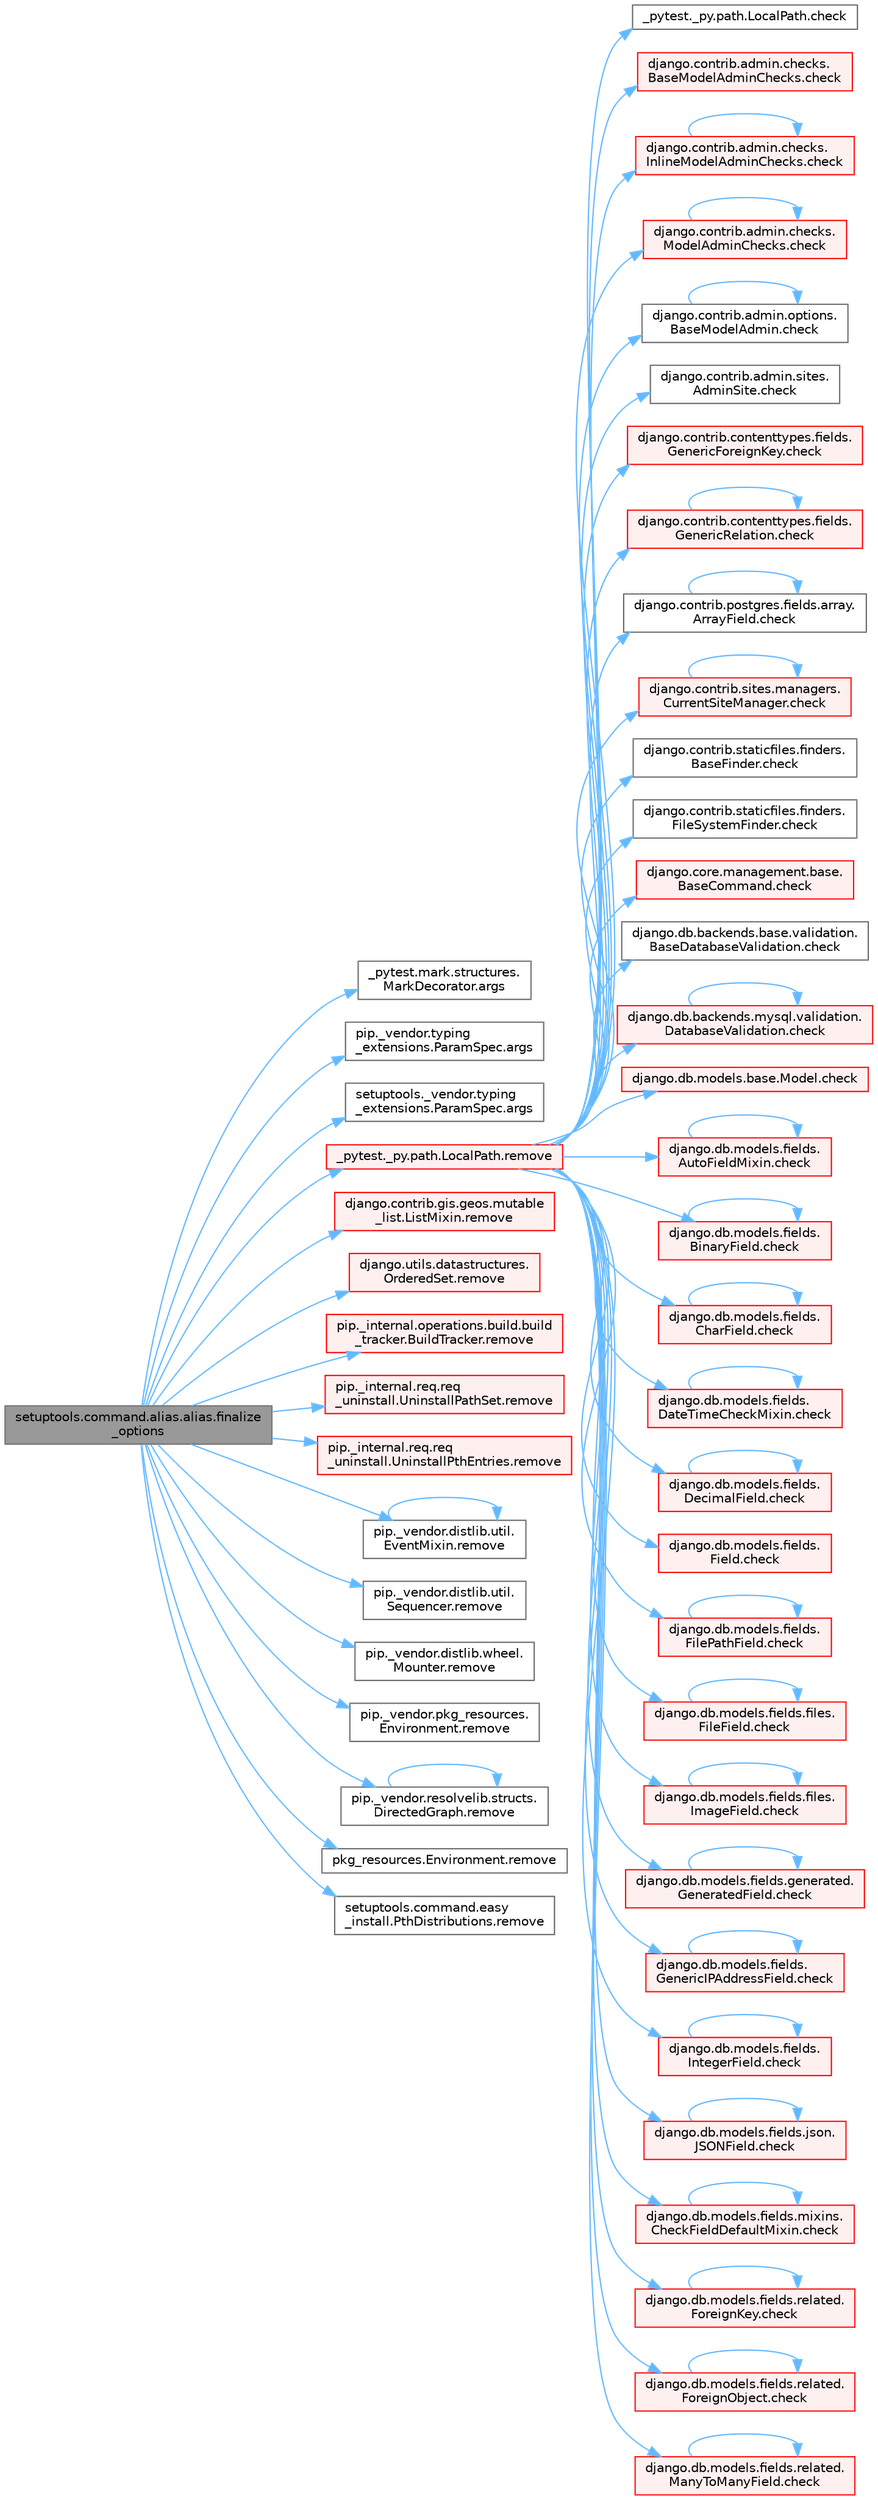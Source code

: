 digraph "setuptools.command.alias.alias.finalize_options"
{
 // LATEX_PDF_SIZE
  bgcolor="transparent";
  edge [fontname=Helvetica,fontsize=10,labelfontname=Helvetica,labelfontsize=10];
  node [fontname=Helvetica,fontsize=10,shape=box,height=0.2,width=0.4];
  rankdir="LR";
  Node1 [id="Node000001",label="setuptools.command.alias.alias.finalize\l_options",height=0.2,width=0.4,color="gray40", fillcolor="grey60", style="filled", fontcolor="black",tooltip=" "];
  Node1 -> Node2 [id="edge1_Node000001_Node000002",color="steelblue1",style="solid",tooltip=" "];
  Node2 [id="Node000002",label="_pytest.mark.structures.\lMarkDecorator.args",height=0.2,width=0.4,color="grey40", fillcolor="white", style="filled",URL="$class__pytest_1_1mark_1_1structures_1_1_mark_decorator.html#ab4999c45eec5ddbd26d29a7b58faca6b",tooltip=" "];
  Node1 -> Node3 [id="edge2_Node000001_Node000003",color="steelblue1",style="solid",tooltip=" "];
  Node3 [id="Node000003",label="pip._vendor.typing\l_extensions.ParamSpec.args",height=0.2,width=0.4,color="grey40", fillcolor="white", style="filled",URL="$classpip_1_1__vendor_1_1typing__extensions_1_1_param_spec.html#af9c011d670deaf40c04ee9c1ae53259f",tooltip=" "];
  Node1 -> Node4 [id="edge3_Node000001_Node000004",color="steelblue1",style="solid",tooltip=" "];
  Node4 [id="Node000004",label="setuptools._vendor.typing\l_extensions.ParamSpec.args",height=0.2,width=0.4,color="grey40", fillcolor="white", style="filled",URL="$classsetuptools_1_1__vendor_1_1typing__extensions_1_1_param_spec.html#ad62e4977155f8ecf52e51dd5377d451c",tooltip=" "];
  Node1 -> Node5 [id="edge4_Node000001_Node000005",color="steelblue1",style="solid",tooltip=" "];
  Node5 [id="Node000005",label="_pytest._py.path.LocalPath.remove",height=0.2,width=0.4,color="red", fillcolor="#FFF0F0", style="filled",URL="$class__pytest_1_1__py_1_1path_1_1_local_path.html#ab03c51c4d1c02d97ecc0249f7d270d2c",tooltip=" "];
  Node5 -> Node6 [id="edge5_Node000005_Node000006",color="steelblue1",style="solid",tooltip=" "];
  Node6 [id="Node000006",label="_pytest._py.path.LocalPath.check",height=0.2,width=0.4,color="grey40", fillcolor="white", style="filled",URL="$class__pytest_1_1__py_1_1path_1_1_local_path.html#a4b987fb8998938ae4a5f4ed6aebf69ea",tooltip=" "];
  Node5 -> Node7 [id="edge6_Node000005_Node000007",color="steelblue1",style="solid",tooltip=" "];
  Node7 [id="Node000007",label="django.contrib.admin.checks.\lBaseModelAdminChecks.check",height=0.2,width=0.4,color="red", fillcolor="#FFF0F0", style="filled",URL="$classdjango_1_1contrib_1_1admin_1_1checks_1_1_base_model_admin_checks.html#a11595bf2b8d59e96fee553e518494d6d",tooltip=" "];
  Node5 -> Node40 [id="edge7_Node000005_Node000040",color="steelblue1",style="solid",tooltip=" "];
  Node40 [id="Node000040",label="django.contrib.admin.checks.\lInlineModelAdminChecks.check",height=0.2,width=0.4,color="red", fillcolor="#FFF0F0", style="filled",URL="$classdjango_1_1contrib_1_1admin_1_1checks_1_1_inline_model_admin_checks.html#acdf096659f73e5facb970e774e61f7cc",tooltip=" "];
  Node40 -> Node40 [id="edge8_Node000040_Node000040",color="steelblue1",style="solid",tooltip=" "];
  Node5 -> Node49 [id="edge9_Node000005_Node000049",color="steelblue1",style="solid",tooltip=" "];
  Node49 [id="Node000049",label="django.contrib.admin.checks.\lModelAdminChecks.check",height=0.2,width=0.4,color="red", fillcolor="#FFF0F0", style="filled",URL="$classdjango_1_1contrib_1_1admin_1_1checks_1_1_model_admin_checks.html#afedbd9df38a2915eb0a5a9cea0731bc3",tooltip=" "];
  Node49 -> Node49 [id="edge10_Node000049_Node000049",color="steelblue1",style="solid",tooltip=" "];
  Node5 -> Node69 [id="edge11_Node000005_Node000069",color="steelblue1",style="solid",tooltip=" "];
  Node69 [id="Node000069",label="django.contrib.admin.options.\lBaseModelAdmin.check",height=0.2,width=0.4,color="grey40", fillcolor="white", style="filled",URL="$classdjango_1_1contrib_1_1admin_1_1options_1_1_base_model_admin.html#af32f399c528a3e552e7518976cc41a5b",tooltip=" "];
  Node69 -> Node69 [id="edge12_Node000069_Node000069",color="steelblue1",style="solid",tooltip=" "];
  Node5 -> Node70 [id="edge13_Node000005_Node000070",color="steelblue1",style="solid",tooltip=" "];
  Node70 [id="Node000070",label="django.contrib.admin.sites.\lAdminSite.check",height=0.2,width=0.4,color="grey40", fillcolor="white", style="filled",URL="$classdjango_1_1contrib_1_1admin_1_1sites_1_1_admin_site.html#aefedadd8ec4a978001a8182443f0a75e",tooltip=" "];
  Node5 -> Node71 [id="edge14_Node000005_Node000071",color="steelblue1",style="solid",tooltip=" "];
  Node71 [id="Node000071",label="django.contrib.contenttypes.fields.\lGenericForeignKey.check",height=0.2,width=0.4,color="red", fillcolor="#FFF0F0", style="filled",URL="$classdjango_1_1contrib_1_1contenttypes_1_1fields_1_1_generic_foreign_key.html#a825d4540a94bc23ef0ce2a03f4ddb7fc",tooltip=" "];
  Node5 -> Node781 [id="edge15_Node000005_Node000781",color="steelblue1",style="solid",tooltip=" "];
  Node781 [id="Node000781",label="django.contrib.contenttypes.fields.\lGenericRelation.check",height=0.2,width=0.4,color="red", fillcolor="#FFF0F0", style="filled",URL="$classdjango_1_1contrib_1_1contenttypes_1_1fields_1_1_generic_relation.html#a45d009ec3d4930825210c7ec1bc16cac",tooltip=" "];
  Node781 -> Node781 [id="edge16_Node000781_Node000781",color="steelblue1",style="solid",tooltip=" "];
  Node5 -> Node785 [id="edge17_Node000005_Node000785",color="steelblue1",style="solid",tooltip=" "];
  Node785 [id="Node000785",label="django.contrib.postgres.fields.array.\lArrayField.check",height=0.2,width=0.4,color="grey40", fillcolor="white", style="filled",URL="$classdjango_1_1contrib_1_1postgres_1_1fields_1_1array_1_1_array_field.html#a3bfc183c9c8aad5ba35799fd720e9105",tooltip=" "];
  Node785 -> Node785 [id="edge18_Node000785_Node000785",color="steelblue1",style="solid",tooltip=" "];
  Node5 -> Node786 [id="edge19_Node000005_Node000786",color="steelblue1",style="solid",tooltip=" "];
  Node786 [id="Node000786",label="django.contrib.sites.managers.\lCurrentSiteManager.check",height=0.2,width=0.4,color="red", fillcolor="#FFF0F0", style="filled",URL="$classdjango_1_1contrib_1_1sites_1_1managers_1_1_current_site_manager.html#a24104e33647bb4f4a78f9a3b6f815248",tooltip=" "];
  Node786 -> Node786 [id="edge20_Node000786_Node000786",color="steelblue1",style="solid",tooltip=" "];
  Node5 -> Node1475 [id="edge21_Node000005_Node001475",color="steelblue1",style="solid",tooltip=" "];
  Node1475 [id="Node001475",label="django.contrib.staticfiles.finders.\lBaseFinder.check",height=0.2,width=0.4,color="grey40", fillcolor="white", style="filled",URL="$classdjango_1_1contrib_1_1staticfiles_1_1finders_1_1_base_finder.html#ab92c4f7950eea18b75fdb93463b0d29d",tooltip=" "];
  Node5 -> Node1476 [id="edge22_Node000005_Node001476",color="steelblue1",style="solid",tooltip=" "];
  Node1476 [id="Node001476",label="django.contrib.staticfiles.finders.\lFileSystemFinder.check",height=0.2,width=0.4,color="grey40", fillcolor="white", style="filled",URL="$classdjango_1_1contrib_1_1staticfiles_1_1finders_1_1_file_system_finder.html#a709eac9ec46c5e67a0ba159b658dc15a",tooltip=" "];
  Node5 -> Node1477 [id="edge23_Node000005_Node001477",color="steelblue1",style="solid",tooltip=" "];
  Node1477 [id="Node001477",label="django.core.management.base.\lBaseCommand.check",height=0.2,width=0.4,color="red", fillcolor="#FFF0F0", style="filled",URL="$classdjango_1_1core_1_1management_1_1base_1_1_base_command.html#a0ff1b562b3f6e68600b828fce3cf09b6",tooltip=" "];
  Node5 -> Node1478 [id="edge24_Node000005_Node001478",color="steelblue1",style="solid",tooltip=" "];
  Node1478 [id="Node001478",label="django.db.backends.base.validation.\lBaseDatabaseValidation.check",height=0.2,width=0.4,color="grey40", fillcolor="white", style="filled",URL="$classdjango_1_1db_1_1backends_1_1base_1_1validation_1_1_base_database_validation.html#aba603612877c7a309dad634f434bf751",tooltip=" "];
  Node5 -> Node1479 [id="edge25_Node000005_Node001479",color="steelblue1",style="solid",tooltip=" "];
  Node1479 [id="Node001479",label="django.db.backends.mysql.validation.\lDatabaseValidation.check",height=0.2,width=0.4,color="red", fillcolor="#FFF0F0", style="filled",URL="$classdjango_1_1db_1_1backends_1_1mysql_1_1validation_1_1_database_validation.html#ae97ac90b3d18457f080c5eb1c0412d88",tooltip=" "];
  Node1479 -> Node1479 [id="edge26_Node001479_Node001479",color="steelblue1",style="solid",tooltip=" "];
  Node5 -> Node1481 [id="edge27_Node000005_Node001481",color="steelblue1",style="solid",tooltip=" "];
  Node1481 [id="Node001481",label="django.db.models.base.Model.check",height=0.2,width=0.4,color="red", fillcolor="#FFF0F0", style="filled",URL="$classdjango_1_1db_1_1models_1_1base_1_1_model.html#ab2d7ad77a925236e80619ead6c3d7f4b",tooltip=" "];
  Node5 -> Node1501 [id="edge28_Node000005_Node001501",color="steelblue1",style="solid",tooltip=" "];
  Node1501 [id="Node001501",label="django.db.models.fields.\lAutoFieldMixin.check",height=0.2,width=0.4,color="red", fillcolor="#FFF0F0", style="filled",URL="$classdjango_1_1db_1_1models_1_1fields_1_1_auto_field_mixin.html#a85eb07224cb0ac2d36fbd60bca546bef",tooltip=" "];
  Node1501 -> Node1501 [id="edge29_Node001501_Node001501",color="steelblue1",style="solid",tooltip=" "];
  Node5 -> Node1504 [id="edge30_Node000005_Node001504",color="steelblue1",style="solid",tooltip=" "];
  Node1504 [id="Node001504",label="django.db.models.fields.\lBinaryField.check",height=0.2,width=0.4,color="red", fillcolor="#FFF0F0", style="filled",URL="$classdjango_1_1db_1_1models_1_1fields_1_1_binary_field.html#a51c981fa6aa2a2e1d4efcfa766673646",tooltip=" "];
  Node1504 -> Node1504 [id="edge31_Node001504_Node001504",color="steelblue1",style="solid",tooltip=" "];
  Node5 -> Node1506 [id="edge32_Node000005_Node001506",color="steelblue1",style="solid",tooltip=" "];
  Node1506 [id="Node001506",label="django.db.models.fields.\lCharField.check",height=0.2,width=0.4,color="red", fillcolor="#FFF0F0", style="filled",URL="$classdjango_1_1db_1_1models_1_1fields_1_1_char_field.html#a0eb18a4df8ce40930eb724339c6441b0",tooltip=" "];
  Node1506 -> Node1506 [id="edge33_Node001506_Node001506",color="steelblue1",style="solid",tooltip=" "];
  Node5 -> Node1510 [id="edge34_Node000005_Node001510",color="steelblue1",style="solid",tooltip=" "];
  Node1510 [id="Node001510",label="django.db.models.fields.\lDateTimeCheckMixin.check",height=0.2,width=0.4,color="red", fillcolor="#FFF0F0", style="filled",URL="$classdjango_1_1db_1_1models_1_1fields_1_1_date_time_check_mixin.html#ab7287b8bf80b28f6f50dec25d9a67a3a",tooltip=" "];
  Node1510 -> Node1510 [id="edge35_Node001510_Node001510",color="steelblue1",style="solid",tooltip=" "];
  Node5 -> Node1520 [id="edge36_Node000005_Node001520",color="steelblue1",style="solid",tooltip=" "];
  Node1520 [id="Node001520",label="django.db.models.fields.\lDecimalField.check",height=0.2,width=0.4,color="red", fillcolor="#FFF0F0", style="filled",URL="$classdjango_1_1db_1_1models_1_1fields_1_1_decimal_field.html#ab3ffc1695661a8734c24c28af00b6069",tooltip=" "];
  Node1520 -> Node1520 [id="edge37_Node001520_Node001520",color="steelblue1",style="solid",tooltip=" "];
  Node5 -> Node1524 [id="edge38_Node000005_Node001524",color="steelblue1",style="solid",tooltip=" "];
  Node1524 [id="Node001524",label="django.db.models.fields.\lField.check",height=0.2,width=0.4,color="red", fillcolor="#FFF0F0", style="filled",URL="$classdjango_1_1db_1_1models_1_1fields_1_1_field.html#ad2ebd34e73f0b1ff16ba6b6f155633ac",tooltip=" "];
  Node5 -> Node1551 [id="edge39_Node000005_Node001551",color="steelblue1",style="solid",tooltip=" "];
  Node1551 [id="Node001551",label="django.db.models.fields.\lFilePathField.check",height=0.2,width=0.4,color="red", fillcolor="#FFF0F0", style="filled",URL="$classdjango_1_1db_1_1models_1_1fields_1_1_file_path_field.html#acc2e0785469b1e3140219b0c9a195afb",tooltip=" "];
  Node1551 -> Node1551 [id="edge40_Node001551_Node001551",color="steelblue1",style="solid",tooltip=" "];
  Node5 -> Node1553 [id="edge41_Node000005_Node001553",color="steelblue1",style="solid",tooltip=" "];
  Node1553 [id="Node001553",label="django.db.models.fields.files.\lFileField.check",height=0.2,width=0.4,color="red", fillcolor="#FFF0F0", style="filled",URL="$classdjango_1_1db_1_1models_1_1fields_1_1files_1_1_file_field.html#a8922e0bff68bd802386352a5fccd8a85",tooltip=" "];
  Node1553 -> Node1553 [id="edge42_Node001553_Node001553",color="steelblue1",style="solid",tooltip=" "];
  Node5 -> Node1555 [id="edge43_Node000005_Node001555",color="steelblue1",style="solid",tooltip=" "];
  Node1555 [id="Node001555",label="django.db.models.fields.files.\lImageField.check",height=0.2,width=0.4,color="red", fillcolor="#FFF0F0", style="filled",URL="$classdjango_1_1db_1_1models_1_1fields_1_1files_1_1_image_field.html#a6e057f35358dcae72cbc468e58477f82",tooltip=" "];
  Node1555 -> Node1555 [id="edge44_Node001555_Node001555",color="steelblue1",style="solid",tooltip=" "];
  Node5 -> Node1557 [id="edge45_Node000005_Node001557",color="steelblue1",style="solid",tooltip=" "];
  Node1557 [id="Node001557",label="django.db.models.fields.generated.\lGeneratedField.check",height=0.2,width=0.4,color="red", fillcolor="#FFF0F0", style="filled",URL="$classdjango_1_1db_1_1models_1_1fields_1_1generated_1_1_generated_field.html#a17dcd0f6d6580cb5f6417d8730312ad6",tooltip=" "];
  Node1557 -> Node1557 [id="edge46_Node001557_Node001557",color="steelblue1",style="solid",tooltip=" "];
  Node5 -> Node1564 [id="edge47_Node000005_Node001564",color="steelblue1",style="solid",tooltip=" "];
  Node1564 [id="Node001564",label="django.db.models.fields.\lGenericIPAddressField.check",height=0.2,width=0.4,color="red", fillcolor="#FFF0F0", style="filled",URL="$classdjango_1_1db_1_1models_1_1fields_1_1_generic_i_p_address_field.html#af73879f6f7868b661fe27d031849cbfb",tooltip=" "];
  Node1564 -> Node1564 [id="edge48_Node001564_Node001564",color="steelblue1",style="solid",tooltip=" "];
  Node5 -> Node1566 [id="edge49_Node000005_Node001566",color="steelblue1",style="solid",tooltip=" "];
  Node1566 [id="Node001566",label="django.db.models.fields.\lIntegerField.check",height=0.2,width=0.4,color="red", fillcolor="#FFF0F0", style="filled",URL="$classdjango_1_1db_1_1models_1_1fields_1_1_integer_field.html#a5e5ba3fdfa77ed60312a7d653c18646c",tooltip=" "];
  Node1566 -> Node1566 [id="edge50_Node001566_Node001566",color="steelblue1",style="solid",tooltip=" "];
  Node5 -> Node1568 [id="edge51_Node000005_Node001568",color="steelblue1",style="solid",tooltip=" "];
  Node1568 [id="Node001568",label="django.db.models.fields.json.\lJSONField.check",height=0.2,width=0.4,color="red", fillcolor="#FFF0F0", style="filled",URL="$classdjango_1_1db_1_1models_1_1fields_1_1json_1_1_j_s_o_n_field.html#a3e212f8702c9959a9043f962509472b4",tooltip=" "];
  Node1568 -> Node1568 [id="edge52_Node001568_Node001568",color="steelblue1",style="solid",tooltip=" "];
  Node5 -> Node1569 [id="edge53_Node000005_Node001569",color="steelblue1",style="solid",tooltip=" "];
  Node1569 [id="Node001569",label="django.db.models.fields.mixins.\lCheckFieldDefaultMixin.check",height=0.2,width=0.4,color="red", fillcolor="#FFF0F0", style="filled",URL="$classdjango_1_1db_1_1models_1_1fields_1_1mixins_1_1_check_field_default_mixin.html#a60e678d87f918980b2665c9586ac6e30",tooltip=" "];
  Node1569 -> Node1569 [id="edge54_Node001569_Node001569",color="steelblue1",style="solid",tooltip=" "];
  Node5 -> Node1571 [id="edge55_Node000005_Node001571",color="steelblue1",style="solid",tooltip=" "];
  Node1571 [id="Node001571",label="django.db.models.fields.related.\lForeignKey.check",height=0.2,width=0.4,color="red", fillcolor="#FFF0F0", style="filled",URL="$classdjango_1_1db_1_1models_1_1fields_1_1related_1_1_foreign_key.html#a4f1f9779dfed8a2ecc2ef8e7c763ac2e",tooltip=" "];
  Node1571 -> Node1571 [id="edge56_Node001571_Node001571",color="steelblue1",style="solid",tooltip=" "];
  Node5 -> Node1577 [id="edge57_Node000005_Node001577",color="steelblue1",style="solid",tooltip=" "];
  Node1577 [id="Node001577",label="django.db.models.fields.related.\lForeignObject.check",height=0.2,width=0.4,color="red", fillcolor="#FFF0F0", style="filled",URL="$classdjango_1_1db_1_1models_1_1fields_1_1related_1_1_foreign_object.html#a3f86b34db6a0c837940fd06a738f8874",tooltip=" "];
  Node1577 -> Node1577 [id="edge58_Node001577_Node001577",color="steelblue1",style="solid",tooltip=" "];
  Node5 -> Node1585 [id="edge59_Node000005_Node001585",color="steelblue1",style="solid",tooltip=" "];
  Node1585 [id="Node001585",label="django.db.models.fields.related.\lManyToManyField.check",height=0.2,width=0.4,color="red", fillcolor="#FFF0F0", style="filled",URL="$classdjango_1_1db_1_1models_1_1fields_1_1related_1_1_many_to_many_field.html#a27fb55abc0248b438349aaff84762a70",tooltip=" "];
  Node1585 -> Node1585 [id="edge60_Node001585_Node001585",color="steelblue1",style="solid",tooltip=" "];
  Node1 -> Node4528 [id="edge61_Node000001_Node004528",color="steelblue1",style="solid",tooltip=" "];
  Node4528 [id="Node004528",label="django.contrib.gis.geos.mutable\l_list.ListMixin.remove",height=0.2,width=0.4,color="red", fillcolor="#FFF0F0", style="filled",URL="$classdjango_1_1contrib_1_1gis_1_1geos_1_1mutable__list_1_1_list_mixin.html#ade74af9abc20e0c859f0e17a689947b7",tooltip=" "];
  Node1 -> Node4529 [id="edge62_Node000001_Node004529",color="steelblue1",style="solid",tooltip=" "];
  Node4529 [id="Node004529",label="django.utils.datastructures.\lOrderedSet.remove",height=0.2,width=0.4,color="red", fillcolor="#FFF0F0", style="filled",URL="$classdjango_1_1utils_1_1datastructures_1_1_ordered_set.html#a703b26ca13e1d0412a6981f9327dfad6",tooltip=" "];
  Node1 -> Node4530 [id="edge63_Node000001_Node004530",color="steelblue1",style="solid",tooltip=" "];
  Node4530 [id="Node004530",label="pip._internal.operations.build.build\l_tracker.BuildTracker.remove",height=0.2,width=0.4,color="red", fillcolor="#FFF0F0", style="filled",URL="$classpip_1_1__internal_1_1operations_1_1build_1_1build__tracker_1_1_build_tracker.html#ab7fc92eefa4547345dade100ba40c87d",tooltip=" "];
  Node1 -> Node4531 [id="edge64_Node000001_Node004531",color="steelblue1",style="solid",tooltip=" "];
  Node4531 [id="Node004531",label="pip._internal.req.req\l_uninstall.UninstallPathSet.remove",height=0.2,width=0.4,color="red", fillcolor="#FFF0F0", style="filled",URL="$classpip_1_1__internal_1_1req_1_1req__uninstall_1_1_uninstall_path_set.html#aa3b856eaea9fc5f93226cc788adc8d04",tooltip=" "];
  Node1 -> Node4536 [id="edge65_Node000001_Node004536",color="steelblue1",style="solid",tooltip=" "];
  Node4536 [id="Node004536",label="pip._internal.req.req\l_uninstall.UninstallPthEntries.remove",height=0.2,width=0.4,color="red", fillcolor="#FFF0F0", style="filled",URL="$classpip_1_1__internal_1_1req_1_1req__uninstall_1_1_uninstall_pth_entries.html#abc6207d7c971076b788c476316aacfc2",tooltip=" "];
  Node1 -> Node4537 [id="edge66_Node000001_Node004537",color="steelblue1",style="solid",tooltip=" "];
  Node4537 [id="Node004537",label="pip._vendor.distlib.util.\lEventMixin.remove",height=0.2,width=0.4,color="grey40", fillcolor="white", style="filled",URL="$classpip_1_1__vendor_1_1distlib_1_1util_1_1_event_mixin.html#abb0556ba3ee6d7674c09aec0b1c8f3f7",tooltip=" "];
  Node4537 -> Node4537 [id="edge67_Node004537_Node004537",color="steelblue1",style="solid",tooltip=" "];
  Node1 -> Node4538 [id="edge68_Node000001_Node004538",color="steelblue1",style="solid",tooltip=" "];
  Node4538 [id="Node004538",label="pip._vendor.distlib.util.\lSequencer.remove",height=0.2,width=0.4,color="grey40", fillcolor="white", style="filled",URL="$classpip_1_1__vendor_1_1distlib_1_1util_1_1_sequencer.html#a4d7071fd05b423856439d10013cf8cf8",tooltip=" "];
  Node1 -> Node4539 [id="edge69_Node000001_Node004539",color="steelblue1",style="solid",tooltip=" "];
  Node4539 [id="Node004539",label="pip._vendor.distlib.wheel.\lMounter.remove",height=0.2,width=0.4,color="grey40", fillcolor="white", style="filled",URL="$classpip_1_1__vendor_1_1distlib_1_1wheel_1_1_mounter.html#abc2573efd09fa1f5f1df3816b2b0fad2",tooltip=" "];
  Node1 -> Node4540 [id="edge70_Node000001_Node004540",color="steelblue1",style="solid",tooltip=" "];
  Node4540 [id="Node004540",label="pip._vendor.pkg_resources.\lEnvironment.remove",height=0.2,width=0.4,color="grey40", fillcolor="white", style="filled",URL="$classpip_1_1__vendor_1_1pkg__resources_1_1_environment.html#ae59b77f85252a72d5f39535e4e276aff",tooltip=" "];
  Node1 -> Node4541 [id="edge71_Node000001_Node004541",color="steelblue1",style="solid",tooltip=" "];
  Node4541 [id="Node004541",label="pip._vendor.resolvelib.structs.\lDirectedGraph.remove",height=0.2,width=0.4,color="grey40", fillcolor="white", style="filled",URL="$classpip_1_1__vendor_1_1resolvelib_1_1structs_1_1_directed_graph.html#a9414a435f991ef48516fd5efeff88f6b",tooltip=" "];
  Node4541 -> Node4541 [id="edge72_Node004541_Node004541",color="steelblue1",style="solid",tooltip=" "];
  Node1 -> Node4542 [id="edge73_Node000001_Node004542",color="steelblue1",style="solid",tooltip=" "];
  Node4542 [id="Node004542",label="pkg_resources.Environment.remove",height=0.2,width=0.4,color="grey40", fillcolor="white", style="filled",URL="$classpkg__resources_1_1_environment.html#a7dbae5b045dd9cfb436808da0100f335",tooltip=" "];
  Node1 -> Node4543 [id="edge74_Node000001_Node004543",color="steelblue1",style="solid",tooltip=" "];
  Node4543 [id="Node004543",label="setuptools.command.easy\l_install.PthDistributions.remove",height=0.2,width=0.4,color="grey40", fillcolor="white", style="filled",URL="$classsetuptools_1_1command_1_1easy__install_1_1_pth_distributions.html#a987093972f1a2a65c7eeb8804b2685c2",tooltip=" "];
}
